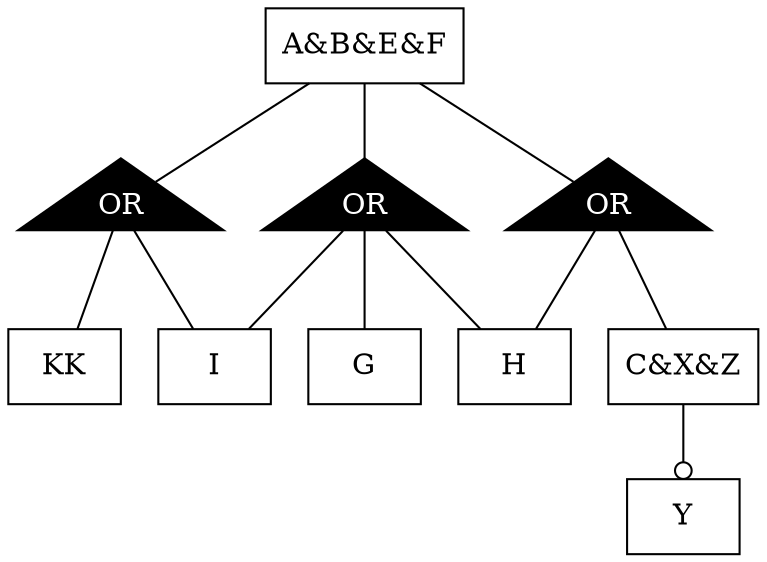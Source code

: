 digraph fm {
graph [rankdir=TB];
node [shape=box];
edge [arrowhead=normal];
92[label="C&X&Z",]
93[label="A&B&E&F",]
94[label="I",]
95[label="H",]
97[label="Y",]
98[label="KK",]
100[label="G",]
102[label="OR",shape="triangle",style="filled",color="black",fontcolor="white"]
93->102[arrowhead=none];
102->94[arrowhead=none];
102->98[arrowhead=none];
92->97[arrowhead=odot];
103[label="OR",shape="triangle",style="filled",color="black",fontcolor="white"]
93->103[arrowhead=none];
103->94[arrowhead=none];
103->95[arrowhead=none];
103->100[arrowhead=none];
104[label="OR",shape="triangle",style="filled",color="black",fontcolor="white"]
93->104[arrowhead=none];
104->92[arrowhead=none];
104->95[arrowhead=none];
}
